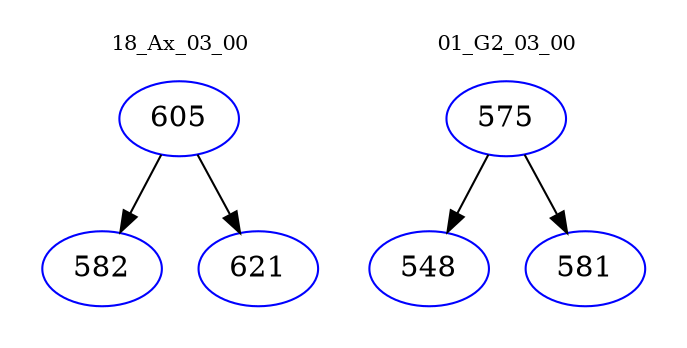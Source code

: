 digraph{
subgraph cluster_0 {
color = white
label = "18_Ax_03_00";
fontsize=10;
T0_605 [label="605", color="blue"]
T0_605 -> T0_582 [color="black"]
T0_582 [label="582", color="blue"]
T0_605 -> T0_621 [color="black"]
T0_621 [label="621", color="blue"]
}
subgraph cluster_1 {
color = white
label = "01_G2_03_00";
fontsize=10;
T1_575 [label="575", color="blue"]
T1_575 -> T1_548 [color="black"]
T1_548 [label="548", color="blue"]
T1_575 -> T1_581 [color="black"]
T1_581 [label="581", color="blue"]
}
}
